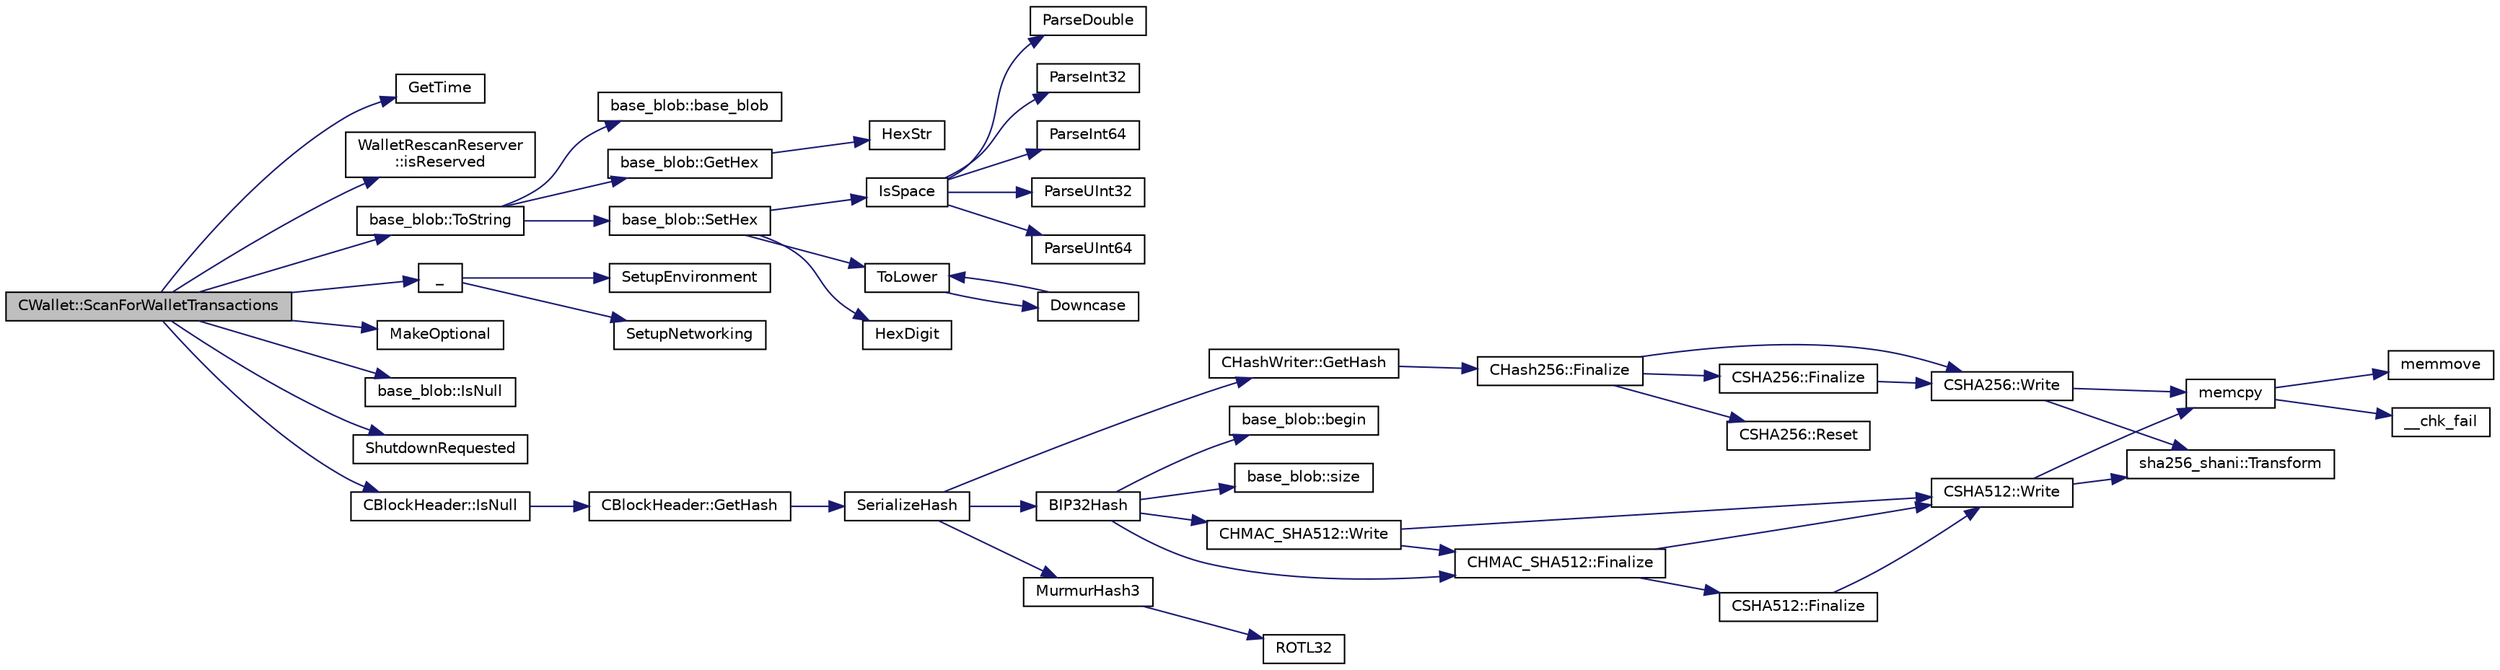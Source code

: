 digraph "CWallet::ScanForWalletTransactions"
{
  edge [fontname="Helvetica",fontsize="10",labelfontname="Helvetica",labelfontsize="10"];
  node [fontname="Helvetica",fontsize="10",shape=record];
  rankdir="LR";
  Node1 [label="CWallet::ScanForWalletTransactions",height=0.2,width=0.4,color="black", fillcolor="grey75", style="filled", fontcolor="black"];
  Node1 -> Node2 [color="midnightblue",fontsize="10",style="solid",fontname="Helvetica"];
  Node2 [label="GetTime",height=0.2,width=0.4,color="black", fillcolor="white", style="filled",URL="$time_8cpp.html#a46fac5fba8ba905b5f9acb364f5d8c6f",tooltip="GetTimeMicros() and GetTimeMillis() both return the system time, but in different units..."];
  Node1 -> Node3 [color="midnightblue",fontsize="10",style="solid",fontname="Helvetica"];
  Node3 [label="WalletRescanReserver\l::isReserved",height=0.2,width=0.4,color="black", fillcolor="white", style="filled",URL="$class_wallet_rescan_reserver.html#ae9bd5f4a2139e94106b7a74353b1241a"];
  Node1 -> Node4 [color="midnightblue",fontsize="10",style="solid",fontname="Helvetica"];
  Node4 [label="base_blob::ToString",height=0.2,width=0.4,color="black", fillcolor="white", style="filled",URL="$classbase__blob.html#a1a26b5da921f48b09b228d1bfda05088"];
  Node4 -> Node5 [color="midnightblue",fontsize="10",style="solid",fontname="Helvetica"];
  Node5 [label="base_blob::base_blob",height=0.2,width=0.4,color="black", fillcolor="white", style="filled",URL="$classbase__blob.html#ada7be83089951dc9438f384c0587cf29"];
  Node4 -> Node6 [color="midnightblue",fontsize="10",style="solid",fontname="Helvetica"];
  Node6 [label="base_blob::GetHex",height=0.2,width=0.4,color="black", fillcolor="white", style="filled",URL="$classbase__blob.html#a9541747b1f91f9469ac0aff90665bd32"];
  Node6 -> Node7 [color="midnightblue",fontsize="10",style="solid",fontname="Helvetica"];
  Node7 [label="HexStr",height=0.2,width=0.4,color="black", fillcolor="white", style="filled",URL="$strencodings_8h.html#af003e10d5d34c3271ca57ec79059a5ae"];
  Node4 -> Node8 [color="midnightblue",fontsize="10",style="solid",fontname="Helvetica"];
  Node8 [label="base_blob::SetHex",height=0.2,width=0.4,color="black", fillcolor="white", style="filled",URL="$classbase__blob.html#a5ec1f681a2830f4e180fe664c0eb4dd0"];
  Node8 -> Node9 [color="midnightblue",fontsize="10",style="solid",fontname="Helvetica"];
  Node9 [label="IsSpace",height=0.2,width=0.4,color="black", fillcolor="white", style="filled",URL="$strencodings_8h.html#aa30de1eac29287732050df7168cde03a",tooltip="Tests if the given character is a whitespace character. "];
  Node9 -> Node10 [color="midnightblue",fontsize="10",style="solid",fontname="Helvetica"];
  Node10 [label="ParseInt32",height=0.2,width=0.4,color="black", fillcolor="white", style="filled",URL="$strencodings_8h.html#a28581aab6ddb04da2c69bd0f0ffee6ae",tooltip="Convert string to signed 32-bit integer with strict parse error feedback. "];
  Node9 -> Node11 [color="midnightblue",fontsize="10",style="solid",fontname="Helvetica"];
  Node11 [label="ParseInt64",height=0.2,width=0.4,color="black", fillcolor="white", style="filled",URL="$strencodings_8h.html#a7598ac1ae52f69abe5f103fc6e4c9bd9",tooltip="Convert string to signed 64-bit integer with strict parse error feedback. "];
  Node9 -> Node12 [color="midnightblue",fontsize="10",style="solid",fontname="Helvetica"];
  Node12 [label="ParseUInt32",height=0.2,width=0.4,color="black", fillcolor="white", style="filled",URL="$strencodings_8h.html#ad4cd67d1bc9cc91801e9c22a0bd94ca7",tooltip="Convert decimal string to unsigned 32-bit integer with strict parse error feedback. "];
  Node9 -> Node13 [color="midnightblue",fontsize="10",style="solid",fontname="Helvetica"];
  Node13 [label="ParseUInt64",height=0.2,width=0.4,color="black", fillcolor="white", style="filled",URL="$strencodings_8h.html#ab721ae646504bb11a2ac467cc9013659",tooltip="Convert decimal string to unsigned 64-bit integer with strict parse error feedback. "];
  Node9 -> Node14 [color="midnightblue",fontsize="10",style="solid",fontname="Helvetica"];
  Node14 [label="ParseDouble",height=0.2,width=0.4,color="black", fillcolor="white", style="filled",URL="$strencodings_8h.html#ab126210409626dcb61aeb0e4300a8a46",tooltip="Convert string to double with strict parse error feedback. "];
  Node8 -> Node15 [color="midnightblue",fontsize="10",style="solid",fontname="Helvetica"];
  Node15 [label="ToLower",height=0.2,width=0.4,color="black", fillcolor="white", style="filled",URL="$strencodings_8h.html#a3556fcd948bc859caaa04f7355a71b16",tooltip="Converts the given character to its lowercase equivalent. "];
  Node15 -> Node16 [color="midnightblue",fontsize="10",style="solid",fontname="Helvetica"];
  Node16 [label="Downcase",height=0.2,width=0.4,color="black", fillcolor="white", style="filled",URL="$strencodings_8h.html#a0112c4a0e8c623b7fc4a52730c57e2d0",tooltip="Converts the given string to its lowercase equivalent. "];
  Node16 -> Node15 [color="midnightblue",fontsize="10",style="solid",fontname="Helvetica"];
  Node8 -> Node17 [color="midnightblue",fontsize="10",style="solid",fontname="Helvetica"];
  Node17 [label="HexDigit",height=0.2,width=0.4,color="black", fillcolor="white", style="filled",URL="$strencodings_8cpp.html#aa59e8a8c5a39cb5041f93bb95dd02119"];
  Node1 -> Node18 [color="midnightblue",fontsize="10",style="solid",fontname="Helvetica"];
  Node18 [label="_",height=0.2,width=0.4,color="black", fillcolor="white", style="filled",URL="$system_8h.html#aad133bb6103b53cebf03fd01e2f11ba1",tooltip="Translation function. "];
  Node18 -> Node19 [color="midnightblue",fontsize="10",style="solid",fontname="Helvetica"];
  Node19 [label="SetupEnvironment",height=0.2,width=0.4,color="black", fillcolor="white", style="filled",URL="$system_8h.html#a9ed616020f4ef9b1a261b222bbec78e2"];
  Node18 -> Node20 [color="midnightblue",fontsize="10",style="solid",fontname="Helvetica"];
  Node20 [label="SetupNetworking",height=0.2,width=0.4,color="black", fillcolor="white", style="filled",URL="$system_8h.html#a66791919e137c59061e988d2d87ee9a1"];
  Node1 -> Node21 [color="midnightblue",fontsize="10",style="solid",fontname="Helvetica"];
  Node21 [label="MakeOptional",height=0.2,width=0.4,color="black", fillcolor="white", style="filled",URL="$optional_8h.html#ab04d8f798317cc7f6cde71a99c8a4191",tooltip="Substitute for C++17 std::make_optional. "];
  Node1 -> Node22 [color="midnightblue",fontsize="10",style="solid",fontname="Helvetica"];
  Node22 [label="base_blob::IsNull",height=0.2,width=0.4,color="black", fillcolor="white", style="filled",URL="$classbase__blob.html#aff2f3d1d623d91b6895a6a153434770e"];
  Node1 -> Node23 [color="midnightblue",fontsize="10",style="solid",fontname="Helvetica"];
  Node23 [label="ShutdownRequested",height=0.2,width=0.4,color="black", fillcolor="white", style="filled",URL="$shutdown_8cpp.html#a6f201ca9fe6b594f1985c12b4482ea5a"];
  Node1 -> Node24 [color="midnightblue",fontsize="10",style="solid",fontname="Helvetica"];
  Node24 [label="CBlockHeader::IsNull",height=0.2,width=0.4,color="black", fillcolor="white", style="filled",URL="$class_c_block_header.html#a5c179f4a8b5728ba381a26d0450403b8"];
  Node24 -> Node25 [color="midnightblue",fontsize="10",style="solid",fontname="Helvetica"];
  Node25 [label="CBlockHeader::GetHash",height=0.2,width=0.4,color="black", fillcolor="white", style="filled",URL="$class_c_block_header.html#ae1165e54882d364b030fb33673d64dbd"];
  Node25 -> Node26 [color="midnightblue",fontsize="10",style="solid",fontname="Helvetica"];
  Node26 [label="SerializeHash",height=0.2,width=0.4,color="black", fillcolor="white", style="filled",URL="$hash_8h.html#a6de694e43f17c62025c6883965b65e63",tooltip="Compute the 256-bit hash of an object&#39;s serialization. "];
  Node26 -> Node27 [color="midnightblue",fontsize="10",style="solid",fontname="Helvetica"];
  Node27 [label="CHashWriter::GetHash",height=0.2,width=0.4,color="black", fillcolor="white", style="filled",URL="$class_c_hash_writer.html#ae94a937211502eabf19477630090093a"];
  Node27 -> Node28 [color="midnightblue",fontsize="10",style="solid",fontname="Helvetica"];
  Node28 [label="CHash256::Finalize",height=0.2,width=0.4,color="black", fillcolor="white", style="filled",URL="$class_c_hash256.html#aa8a70c1b7cf24ce7d00240a1131cf4e7"];
  Node28 -> Node29 [color="midnightblue",fontsize="10",style="solid",fontname="Helvetica"];
  Node29 [label="CSHA256::Finalize",height=0.2,width=0.4,color="black", fillcolor="white", style="filled",URL="$class_c_s_h_a256.html#a4259230be0caefa590bc324fc12b9b90"];
  Node29 -> Node30 [color="midnightblue",fontsize="10",style="solid",fontname="Helvetica"];
  Node30 [label="CSHA256::Write",height=0.2,width=0.4,color="black", fillcolor="white", style="filled",URL="$class_c_s_h_a256.html#a9d7de520a562655da85349372820c883"];
  Node30 -> Node31 [color="midnightblue",fontsize="10",style="solid",fontname="Helvetica"];
  Node31 [label="memcpy",height=0.2,width=0.4,color="black", fillcolor="white", style="filled",URL="$glibc__compat_8cpp.html#a0f46826ab0466591e136db24394923cf"];
  Node31 -> Node32 [color="midnightblue",fontsize="10",style="solid",fontname="Helvetica"];
  Node32 [label="memmove",height=0.2,width=0.4,color="black", fillcolor="white", style="filled",URL="$glibc__compat_8cpp.html#a9778d49e9029dd75bc53ecbbf9f5e9a1"];
  Node31 -> Node33 [color="midnightblue",fontsize="10",style="solid",fontname="Helvetica"];
  Node33 [label="__chk_fail",height=0.2,width=0.4,color="black", fillcolor="white", style="filled",URL="$glibc__compat_8cpp.html#a424ac71631da5ada2976630ff67051d1"];
  Node30 -> Node34 [color="midnightblue",fontsize="10",style="solid",fontname="Helvetica"];
  Node34 [label="sha256_shani::Transform",height=0.2,width=0.4,color="black", fillcolor="white", style="filled",URL="$namespacesha256__shani.html#a97d2e267c87add9a1172d948e05ba471"];
  Node28 -> Node35 [color="midnightblue",fontsize="10",style="solid",fontname="Helvetica"];
  Node35 [label="CSHA256::Reset",height=0.2,width=0.4,color="black", fillcolor="white", style="filled",URL="$class_c_s_h_a256.html#a2122395dd5604990eaa0077b43a0e8d4"];
  Node28 -> Node30 [color="midnightblue",fontsize="10",style="solid",fontname="Helvetica"];
  Node26 -> Node36 [color="midnightblue",fontsize="10",style="solid",fontname="Helvetica"];
  Node36 [label="MurmurHash3",height=0.2,width=0.4,color="black", fillcolor="white", style="filled",URL="$hash_8h.html#a3cf0406d24590eaad9a3163c552e9730"];
  Node36 -> Node37 [color="midnightblue",fontsize="10",style="solid",fontname="Helvetica"];
  Node37 [label="ROTL32",height=0.2,width=0.4,color="black", fillcolor="white", style="filled",URL="$hash_8cpp.html#aa8045f521ac28bee04e4980f93272dc0"];
  Node26 -> Node38 [color="midnightblue",fontsize="10",style="solid",fontname="Helvetica"];
  Node38 [label="BIP32Hash",height=0.2,width=0.4,color="black", fillcolor="white", style="filled",URL="$hash_8h.html#a391c1a6a1f947abbc53cc51fc709110e"];
  Node38 -> Node39 [color="midnightblue",fontsize="10",style="solid",fontname="Helvetica"];
  Node39 [label="base_blob::begin",height=0.2,width=0.4,color="black", fillcolor="white", style="filled",URL="$classbase__blob.html#aeee68e00ceeacf49086e98b661e017ff"];
  Node38 -> Node40 [color="midnightblue",fontsize="10",style="solid",fontname="Helvetica"];
  Node40 [label="base_blob::size",height=0.2,width=0.4,color="black", fillcolor="white", style="filled",URL="$classbase__blob.html#a449c3f902fcab7af6c74aa9fee099542"];
  Node38 -> Node41 [color="midnightblue",fontsize="10",style="solid",fontname="Helvetica"];
  Node41 [label="CHMAC_SHA512::Write",height=0.2,width=0.4,color="black", fillcolor="white", style="filled",URL="$class_c_h_m_a_c___s_h_a512.html#aefdf2b068b668027b67c8822227a5a18"];
  Node41 -> Node42 [color="midnightblue",fontsize="10",style="solid",fontname="Helvetica"];
  Node42 [label="CSHA512::Write",height=0.2,width=0.4,color="black", fillcolor="white", style="filled",URL="$class_c_s_h_a512.html#aefd8260a2c205f11d44670ae68f1aff0"];
  Node42 -> Node31 [color="midnightblue",fontsize="10",style="solid",fontname="Helvetica"];
  Node42 -> Node34 [color="midnightblue",fontsize="10",style="solid",fontname="Helvetica"];
  Node41 -> Node43 [color="midnightblue",fontsize="10",style="solid",fontname="Helvetica"];
  Node43 [label="CHMAC_SHA512::Finalize",height=0.2,width=0.4,color="black", fillcolor="white", style="filled",URL="$class_c_h_m_a_c___s_h_a512.html#a3042ed5129bd381eb18ed2da201d6ed5"];
  Node43 -> Node44 [color="midnightblue",fontsize="10",style="solid",fontname="Helvetica"];
  Node44 [label="CSHA512::Finalize",height=0.2,width=0.4,color="black", fillcolor="white", style="filled",URL="$class_c_s_h_a512.html#aef4627aae19eeeb54bf02ea7b222b688"];
  Node44 -> Node42 [color="midnightblue",fontsize="10",style="solid",fontname="Helvetica"];
  Node43 -> Node42 [color="midnightblue",fontsize="10",style="solid",fontname="Helvetica"];
  Node38 -> Node43 [color="midnightblue",fontsize="10",style="solid",fontname="Helvetica"];
}

